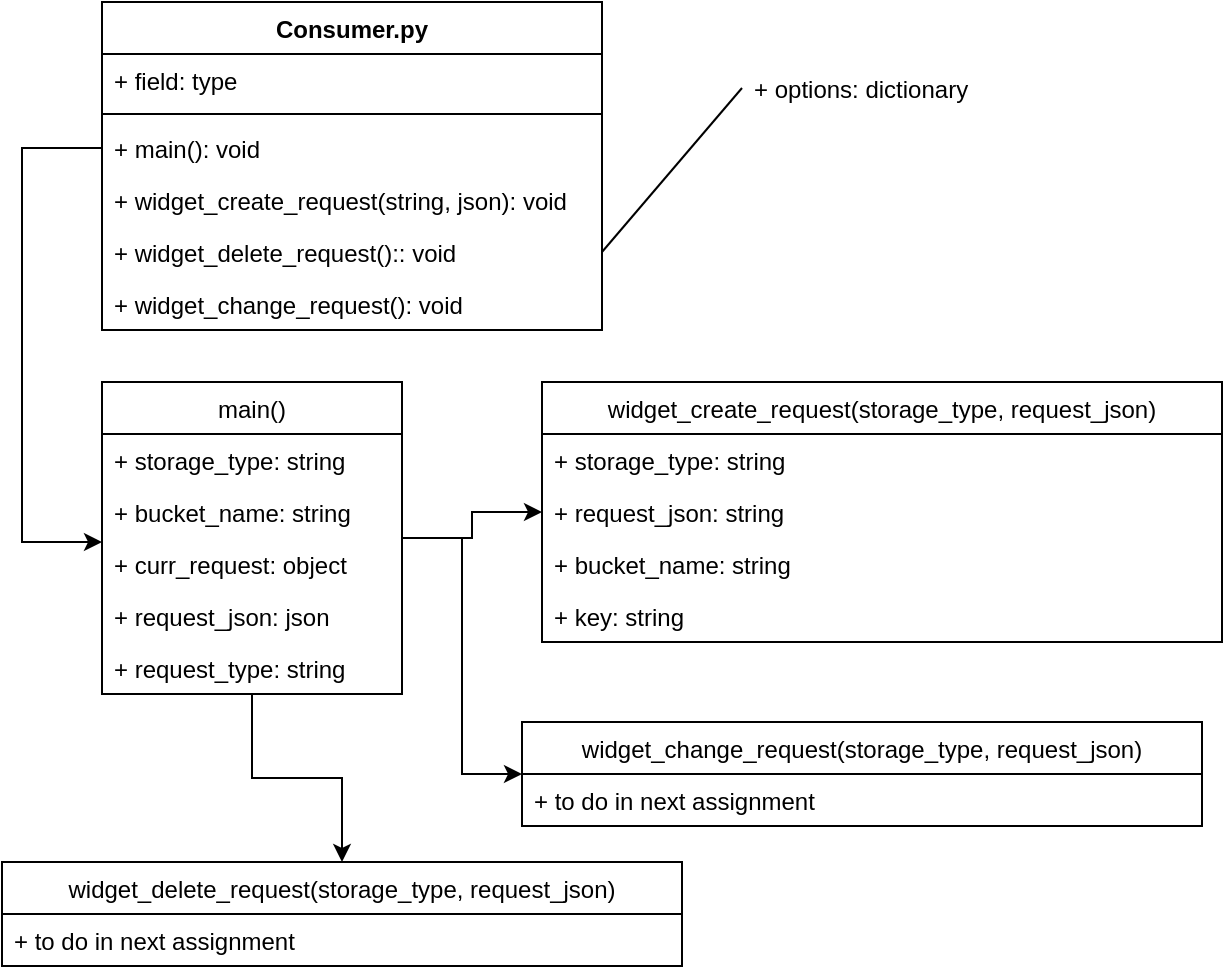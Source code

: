 <mxfile version="14.4.8" type="device"><diagram id="__Q3VsgMBkKPSPDae_uQ" name="Page-1"><mxGraphModel dx="1422" dy="762" grid="1" gridSize="10" guides="1" tooltips="1" connect="1" arrows="1" fold="1" page="1" pageScale="1" pageWidth="850" pageHeight="1100" math="0" shadow="0"><root><mxCell id="0"/><mxCell id="1" parent="0"/><mxCell id="venv3vKhUxxkx5wUVgQ--16" value="Consumer.py" style="swimlane;fontStyle=1;align=center;verticalAlign=top;childLayout=stackLayout;horizontal=1;startSize=26;horizontalStack=0;resizeParent=1;resizeParentMax=0;resizeLast=0;collapsible=1;marginBottom=0;" parent="1" vertex="1"><mxGeometry x="80" y="130" width="250" height="164" as="geometry"/></mxCell><mxCell id="venv3vKhUxxkx5wUVgQ--17" value="+ field: type" style="text;strokeColor=none;fillColor=none;align=left;verticalAlign=top;spacingLeft=4;spacingRight=4;overflow=hidden;rotatable=0;points=[[0,0.5],[1,0.5]];portConstraint=eastwest;" parent="venv3vKhUxxkx5wUVgQ--16" vertex="1"><mxGeometry y="26" width="250" height="26" as="geometry"/></mxCell><mxCell id="venv3vKhUxxkx5wUVgQ--18" value="" style="line;strokeWidth=1;fillColor=none;align=left;verticalAlign=middle;spacingTop=-1;spacingLeft=3;spacingRight=3;rotatable=0;labelPosition=right;points=[];portConstraint=eastwest;" parent="venv3vKhUxxkx5wUVgQ--16" vertex="1"><mxGeometry y="52" width="250" height="8" as="geometry"/></mxCell><mxCell id="venv3vKhUxxkx5wUVgQ--19" value="+ main(): void" style="text;strokeColor=none;fillColor=none;align=left;verticalAlign=top;spacingLeft=4;spacingRight=4;overflow=hidden;rotatable=0;points=[[0,0.5],[1,0.5]];portConstraint=eastwest;" parent="venv3vKhUxxkx5wUVgQ--16" vertex="1"><mxGeometry y="60" width="250" height="26" as="geometry"/></mxCell><mxCell id="venv3vKhUxxkx5wUVgQ--20" value="+ widget_create_request(string, json): void" style="text;strokeColor=none;fillColor=none;align=left;verticalAlign=top;spacingLeft=4;spacingRight=4;overflow=hidden;rotatable=0;points=[[0,0.5],[1,0.5]];portConstraint=eastwest;" parent="venv3vKhUxxkx5wUVgQ--16" vertex="1"><mxGeometry y="86" width="250" height="26" as="geometry"/></mxCell><mxCell id="venv3vKhUxxkx5wUVgQ--21" value="+ widget_delete_request():: void" style="text;strokeColor=none;fillColor=none;align=left;verticalAlign=top;spacingLeft=4;spacingRight=4;overflow=hidden;rotatable=0;points=[[0,0.5],[1,0.5]];portConstraint=eastwest;" parent="venv3vKhUxxkx5wUVgQ--16" vertex="1"><mxGeometry y="112" width="250" height="26" as="geometry"/></mxCell><mxCell id="venv3vKhUxxkx5wUVgQ--22" value="+ widget_change_request(): void" style="text;strokeColor=none;fillColor=none;align=left;verticalAlign=top;spacingLeft=4;spacingRight=4;overflow=hidden;rotatable=0;points=[[0,0.5],[1,0.5]];portConstraint=eastwest;" parent="venv3vKhUxxkx5wUVgQ--16" vertex="1"><mxGeometry y="138" width="250" height="26" as="geometry"/></mxCell><mxCell id="venv3vKhUxxkx5wUVgQ--23" value="+ options: dictionary" style="text;strokeColor=none;fillColor=none;align=left;verticalAlign=top;spacingLeft=4;spacingRight=4;overflow=hidden;rotatable=0;points=[[0,0.5],[1,0.5]];portConstraint=eastwest;" parent="1" vertex="1"><mxGeometry x="400" y="160" width="240" height="26" as="geometry"/></mxCell><mxCell id="venv3vKhUxxkx5wUVgQ--24" value="" style="endArrow=none;html=1;exitX=1;exitY=0.5;exitDx=0;exitDy=0;entryX=0;entryY=0.5;entryDx=0;entryDy=0;" parent="1" source="venv3vKhUxxkx5wUVgQ--21" target="venv3vKhUxxkx5wUVgQ--23" edge="1"><mxGeometry width="50" height="50" relative="1" as="geometry"><mxPoint x="400" y="420" as="sourcePoint"/><mxPoint x="450" y="370" as="targetPoint"/></mxGeometry></mxCell><mxCell id="venv3vKhUxxkx5wUVgQ--25" style="edgeStyle=orthogonalEdgeStyle;rounded=0;orthogonalLoop=1;jettySize=auto;html=1;entryX=0;entryY=1.077;entryDx=0;entryDy=0;entryPerimeter=0;" parent="1" source="venv3vKhUxxkx5wUVgQ--19" edge="1" target="venv3vKhUxxkx5wUVgQ--28"><mxGeometry relative="1" as="geometry"><mxPoint x="60" y="370" as="targetPoint"/><Array as="points"><mxPoint x="40" y="203"/><mxPoint x="40" y="400"/></Array></mxGeometry></mxCell><mxCell id="bshAAf808DYOJhXPS2Bf-9" style="edgeStyle=orthogonalEdgeStyle;rounded=0;orthogonalLoop=1;jettySize=auto;html=1;" edge="1" parent="1" source="venv3vKhUxxkx5wUVgQ--26" target="bshAAf808DYOJhXPS2Bf-2"><mxGeometry relative="1" as="geometry"/></mxCell><mxCell id="bshAAf808DYOJhXPS2Bf-16" style="edgeStyle=orthogonalEdgeStyle;rounded=0;orthogonalLoop=1;jettySize=auto;html=1;entryX=0.5;entryY=0;entryDx=0;entryDy=0;" edge="1" parent="1" source="venv3vKhUxxkx5wUVgQ--26" target="bshAAf808DYOJhXPS2Bf-11"><mxGeometry relative="1" as="geometry"/></mxCell><mxCell id="bshAAf808DYOJhXPS2Bf-19" style="edgeStyle=orthogonalEdgeStyle;rounded=0;orthogonalLoop=1;jettySize=auto;html=1;entryX=0;entryY=0.5;entryDx=0;entryDy=0;" edge="1" parent="1" source="venv3vKhUxxkx5wUVgQ--26" target="bshAAf808DYOJhXPS2Bf-17"><mxGeometry relative="1" as="geometry"/></mxCell><mxCell id="venv3vKhUxxkx5wUVgQ--26" value="main()" style="swimlane;fontStyle=0;childLayout=stackLayout;horizontal=1;startSize=26;fillColor=none;horizontalStack=0;resizeParent=1;resizeParentMax=0;resizeLast=0;collapsible=1;marginBottom=0;" parent="1" vertex="1"><mxGeometry x="80" y="320" width="150" height="156" as="geometry"/></mxCell><mxCell id="venv3vKhUxxkx5wUVgQ--27" value="+ storage_type: string" style="text;strokeColor=none;fillColor=none;align=left;verticalAlign=top;spacingLeft=4;spacingRight=4;overflow=hidden;rotatable=0;points=[[0,0.5],[1,0.5]];portConstraint=eastwest;" parent="venv3vKhUxxkx5wUVgQ--26" vertex="1"><mxGeometry y="26" width="150" height="26" as="geometry"/></mxCell><mxCell id="venv3vKhUxxkx5wUVgQ--28" value="+ bucket_name: string" style="text;strokeColor=none;fillColor=none;align=left;verticalAlign=top;spacingLeft=4;spacingRight=4;overflow=hidden;rotatable=0;points=[[0,0.5],[1,0.5]];portConstraint=eastwest;" parent="venv3vKhUxxkx5wUVgQ--26" vertex="1"><mxGeometry y="52" width="150" height="26" as="geometry"/></mxCell><mxCell id="venv3vKhUxxkx5wUVgQ--29" value="+ curr_request: object" style="text;strokeColor=none;fillColor=none;align=left;verticalAlign=top;spacingLeft=4;spacingRight=4;overflow=hidden;rotatable=0;points=[[0,0.5],[1,0.5]];portConstraint=eastwest;" parent="venv3vKhUxxkx5wUVgQ--26" vertex="1"><mxGeometry y="78" width="150" height="26" as="geometry"/></mxCell><mxCell id="venv3vKhUxxkx5wUVgQ--30" value="+ request_json: json" style="text;strokeColor=none;fillColor=none;align=left;verticalAlign=top;spacingLeft=4;spacingRight=4;overflow=hidden;rotatable=0;points=[[0,0.5],[1,0.5]];portConstraint=eastwest;" parent="venv3vKhUxxkx5wUVgQ--26" vertex="1"><mxGeometry y="104" width="150" height="26" as="geometry"/></mxCell><mxCell id="bshAAf808DYOJhXPS2Bf-1" value="+ request_type: string" style="text;strokeColor=none;fillColor=none;align=left;verticalAlign=top;spacingLeft=4;spacingRight=4;overflow=hidden;rotatable=0;points=[[0,0.5],[1,0.5]];portConstraint=eastwest;" vertex="1" parent="venv3vKhUxxkx5wUVgQ--26"><mxGeometry y="130" width="150" height="26" as="geometry"/></mxCell><mxCell id="bshAAf808DYOJhXPS2Bf-2" value="widget_create_request(storage_type, request_json)" style="swimlane;fontStyle=0;childLayout=stackLayout;horizontal=1;startSize=26;fillColor=none;horizontalStack=0;resizeParent=1;resizeParentMax=0;resizeLast=0;collapsible=1;marginBottom=0;" vertex="1" parent="1"><mxGeometry x="300" y="320" width="340" height="130" as="geometry"/></mxCell><mxCell id="bshAAf808DYOJhXPS2Bf-3" value="+ storage_type: string" style="text;strokeColor=none;fillColor=none;align=left;verticalAlign=top;spacingLeft=4;spacingRight=4;overflow=hidden;rotatable=0;points=[[0,0.5],[1,0.5]];portConstraint=eastwest;" vertex="1" parent="bshAAf808DYOJhXPS2Bf-2"><mxGeometry y="26" width="340" height="26" as="geometry"/></mxCell><mxCell id="bshAAf808DYOJhXPS2Bf-4" value="+ request_json: string" style="text;strokeColor=none;fillColor=none;align=left;verticalAlign=top;spacingLeft=4;spacingRight=4;overflow=hidden;rotatable=0;points=[[0,0.5],[1,0.5]];portConstraint=eastwest;" vertex="1" parent="bshAAf808DYOJhXPS2Bf-2"><mxGeometry y="52" width="340" height="26" as="geometry"/></mxCell><mxCell id="bshAAf808DYOJhXPS2Bf-5" value="+ bucket_name: string" style="text;strokeColor=none;fillColor=none;align=left;verticalAlign=top;spacingLeft=4;spacingRight=4;overflow=hidden;rotatable=0;points=[[0,0.5],[1,0.5]];portConstraint=eastwest;" vertex="1" parent="bshAAf808DYOJhXPS2Bf-2"><mxGeometry y="78" width="340" height="26" as="geometry"/></mxCell><mxCell id="bshAAf808DYOJhXPS2Bf-6" value="+ key: string" style="text;strokeColor=none;fillColor=none;align=left;verticalAlign=top;spacingLeft=4;spacingRight=4;overflow=hidden;rotatable=0;points=[[0,0.5],[1,0.5]];portConstraint=eastwest;" vertex="1" parent="bshAAf808DYOJhXPS2Bf-2"><mxGeometry y="104" width="340" height="26" as="geometry"/></mxCell><mxCell id="bshAAf808DYOJhXPS2Bf-11" value="widget_delete_request(storage_type, request_json)" style="swimlane;fontStyle=0;childLayout=stackLayout;horizontal=1;startSize=26;fillColor=none;horizontalStack=0;resizeParent=1;resizeParentMax=0;resizeLast=0;collapsible=1;marginBottom=0;" vertex="1" parent="1"><mxGeometry x="30" y="560" width="340" height="52" as="geometry"/></mxCell><mxCell id="bshAAf808DYOJhXPS2Bf-12" value="+ to do in next assignment" style="text;strokeColor=none;fillColor=none;align=left;verticalAlign=top;spacingLeft=4;spacingRight=4;overflow=hidden;rotatable=0;points=[[0,0.5],[1,0.5]];portConstraint=eastwest;" vertex="1" parent="bshAAf808DYOJhXPS2Bf-11"><mxGeometry y="26" width="340" height="26" as="geometry"/></mxCell><mxCell id="bshAAf808DYOJhXPS2Bf-17" value="widget_change_request(storage_type, request_json)" style="swimlane;fontStyle=0;childLayout=stackLayout;horizontal=1;startSize=26;fillColor=none;horizontalStack=0;resizeParent=1;resizeParentMax=0;resizeLast=0;collapsible=1;marginBottom=0;" vertex="1" parent="1"><mxGeometry x="290" y="490" width="340" height="52" as="geometry"/></mxCell><mxCell id="bshAAf808DYOJhXPS2Bf-18" value="+ to do in next assignment" style="text;strokeColor=none;fillColor=none;align=left;verticalAlign=top;spacingLeft=4;spacingRight=4;overflow=hidden;rotatable=0;points=[[0,0.5],[1,0.5]];portConstraint=eastwest;" vertex="1" parent="bshAAf808DYOJhXPS2Bf-17"><mxGeometry y="26" width="340" height="26" as="geometry"/></mxCell></root></mxGraphModel></diagram></mxfile>